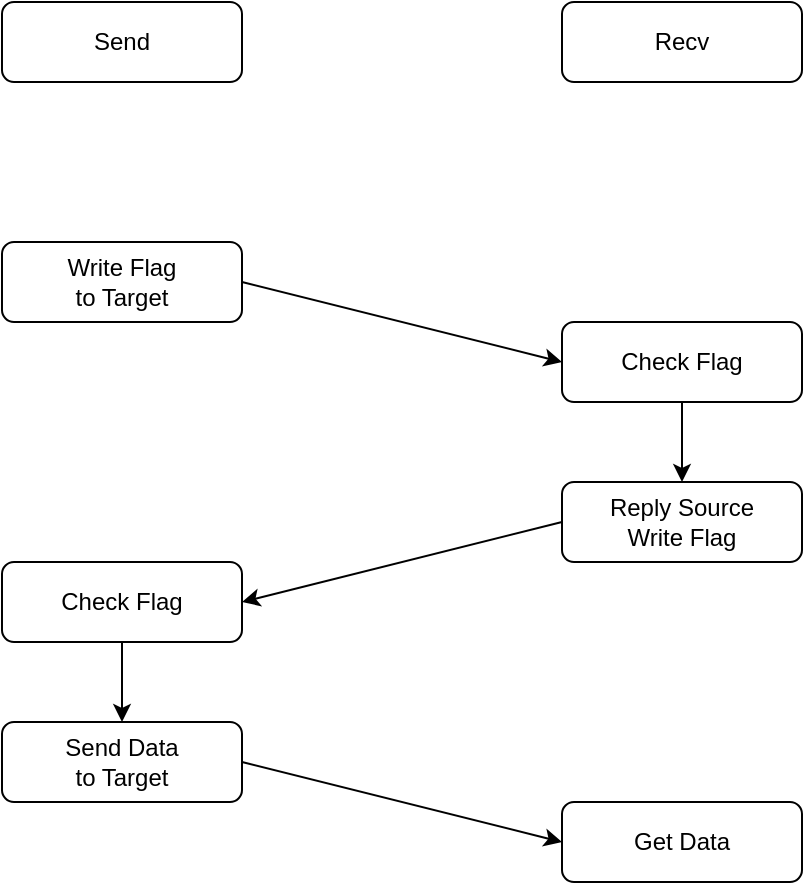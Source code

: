 <mxfile version="22.1.17" type="github">
  <diagram name="Page-1" id="pQDI-3YU36X5-vxIq4Wm">
    <mxGraphModel dx="954" dy="606" grid="1" gridSize="10" guides="1" tooltips="1" connect="1" arrows="1" fold="1" page="1" pageScale="1" pageWidth="850" pageHeight="1100" math="0" shadow="0">
      <root>
        <mxCell id="0" />
        <mxCell id="1" parent="0" />
        <mxCell id="TKzZLTsHEMrM8-OEGgOA-1" value="Send" style="rounded=1;whiteSpace=wrap;html=1;" vertex="1" parent="1">
          <mxGeometry x="80" y="120" width="120" height="40" as="geometry" />
        </mxCell>
        <mxCell id="TKzZLTsHEMrM8-OEGgOA-2" value="Recv" style="rounded=1;whiteSpace=wrap;html=1;" vertex="1" parent="1">
          <mxGeometry x="360" y="120" width="120" height="40" as="geometry" />
        </mxCell>
        <mxCell id="TKzZLTsHEMrM8-OEGgOA-3" value="Write Flag&lt;br&gt;to Target" style="rounded=1;whiteSpace=wrap;html=1;" vertex="1" parent="1">
          <mxGeometry x="80" y="240" width="120" height="40" as="geometry" />
        </mxCell>
        <mxCell id="TKzZLTsHEMrM8-OEGgOA-8" value="" style="edgeStyle=orthogonalEdgeStyle;rounded=0;orthogonalLoop=1;jettySize=auto;html=1;" edge="1" parent="1" source="TKzZLTsHEMrM8-OEGgOA-4" target="TKzZLTsHEMrM8-OEGgOA-7">
          <mxGeometry relative="1" as="geometry" />
        </mxCell>
        <mxCell id="TKzZLTsHEMrM8-OEGgOA-4" value="Check Flag" style="rounded=1;whiteSpace=wrap;html=1;" vertex="1" parent="1">
          <mxGeometry x="360" y="280" width="120" height="40" as="geometry" />
        </mxCell>
        <mxCell id="TKzZLTsHEMrM8-OEGgOA-6" value="" style="endArrow=classic;html=1;rounded=0;exitX=1;exitY=0.5;exitDx=0;exitDy=0;entryX=0;entryY=0.5;entryDx=0;entryDy=0;" edge="1" parent="1" source="TKzZLTsHEMrM8-OEGgOA-3" target="TKzZLTsHEMrM8-OEGgOA-4">
          <mxGeometry width="50" height="50" relative="1" as="geometry">
            <mxPoint x="400" y="340" as="sourcePoint" />
            <mxPoint x="450" y="290" as="targetPoint" />
          </mxGeometry>
        </mxCell>
        <mxCell id="TKzZLTsHEMrM8-OEGgOA-7" value="Reply Source&lt;br&gt;Write Flag" style="rounded=1;whiteSpace=wrap;html=1;" vertex="1" parent="1">
          <mxGeometry x="360" y="360" width="120" height="40" as="geometry" />
        </mxCell>
        <mxCell id="TKzZLTsHEMrM8-OEGgOA-9" value="Send Data&lt;br&gt;to Target" style="rounded=1;whiteSpace=wrap;html=1;" vertex="1" parent="1">
          <mxGeometry x="80" y="480" width="120" height="40" as="geometry" />
        </mxCell>
        <mxCell id="TKzZLTsHEMrM8-OEGgOA-13" value="" style="edgeStyle=orthogonalEdgeStyle;rounded=0;orthogonalLoop=1;jettySize=auto;html=1;" edge="1" parent="1" source="TKzZLTsHEMrM8-OEGgOA-10" target="TKzZLTsHEMrM8-OEGgOA-9">
          <mxGeometry relative="1" as="geometry" />
        </mxCell>
        <mxCell id="TKzZLTsHEMrM8-OEGgOA-10" value="Check Flag" style="rounded=1;whiteSpace=wrap;html=1;" vertex="1" parent="1">
          <mxGeometry x="80" y="400" width="120" height="40" as="geometry" />
        </mxCell>
        <mxCell id="TKzZLTsHEMrM8-OEGgOA-11" value="" style="endArrow=classic;html=1;rounded=0;exitX=0;exitY=0.5;exitDx=0;exitDy=0;entryX=1;entryY=0.5;entryDx=0;entryDy=0;" edge="1" parent="1" source="TKzZLTsHEMrM8-OEGgOA-7" target="TKzZLTsHEMrM8-OEGgOA-10">
          <mxGeometry width="50" height="50" relative="1" as="geometry">
            <mxPoint x="210" y="270" as="sourcePoint" />
            <mxPoint x="370" y="310" as="targetPoint" />
          </mxGeometry>
        </mxCell>
        <mxCell id="TKzZLTsHEMrM8-OEGgOA-12" value="" style="endArrow=classic;html=1;rounded=0;exitX=1;exitY=0.5;exitDx=0;exitDy=0;entryX=0;entryY=0.5;entryDx=0;entryDy=0;" edge="1" parent="1" source="TKzZLTsHEMrM8-OEGgOA-9" target="TKzZLTsHEMrM8-OEGgOA-14">
          <mxGeometry width="50" height="50" relative="1" as="geometry">
            <mxPoint x="370" y="390" as="sourcePoint" />
            <mxPoint x="330" y="540" as="targetPoint" />
          </mxGeometry>
        </mxCell>
        <mxCell id="TKzZLTsHEMrM8-OEGgOA-14" value="Get Data" style="rounded=1;whiteSpace=wrap;html=1;" vertex="1" parent="1">
          <mxGeometry x="360" y="520" width="120" height="40" as="geometry" />
        </mxCell>
      </root>
    </mxGraphModel>
  </diagram>
</mxfile>
